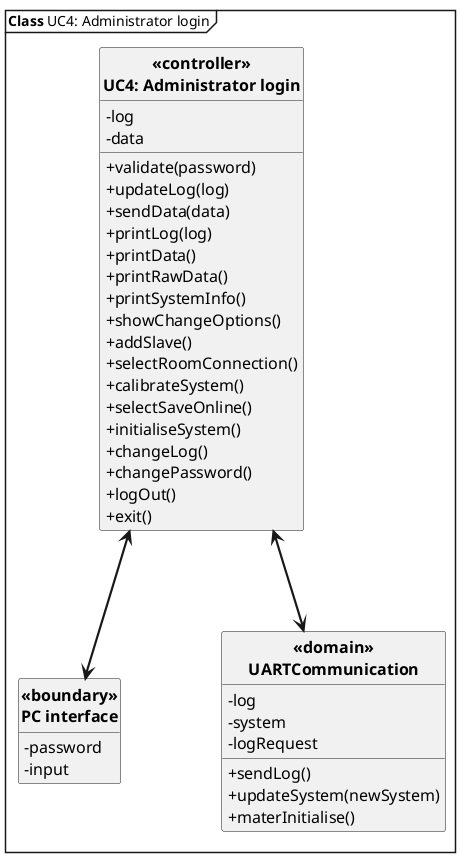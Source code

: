 @startuml UC4 class
' Default param deffinition
skinparam style strictuml
skinparam DefaultFontSize 16
skinparam ArrowFontSize 16
skinparam ArrowThickness 2.2
skinparam Linetype poly
skinparam ranksep 100
skinparam nodesep 100
skinparam classAttributeIconSize 0 
hide empty members


mainframe **Class** UC4: Administrator login

' Class definition

Class "**<<boundary>>**\n**PC interface**" as UI{
- password
- input
}


Class "**<<domain>>**\n**UARTCommunication**" as master{
+ sendLog()
+ updateSystem(newSystem)
+ materInitialise()
- log
- system
- logRequest
}

Class "**<<controller>>**\n**UC4: Administrator login**" as PC{
+ validate(password)
+ updateLog(log)
+ sendData(data)
+ printLog(log)
+ printData()
+ printRawData()
+ printSystemInfo()
+ showChangeOptions()
+ addSlave()
+ selectRoomConnection()
+ calibrateSystem()
+ selectSaveOnline()
+ initialiseSystem()
+ changeLog()
+ changePassword()
+ logOut()
+ exit()
- log
- data
}

' Conection definition
PC <--> UI
PC <--> master

@enduml